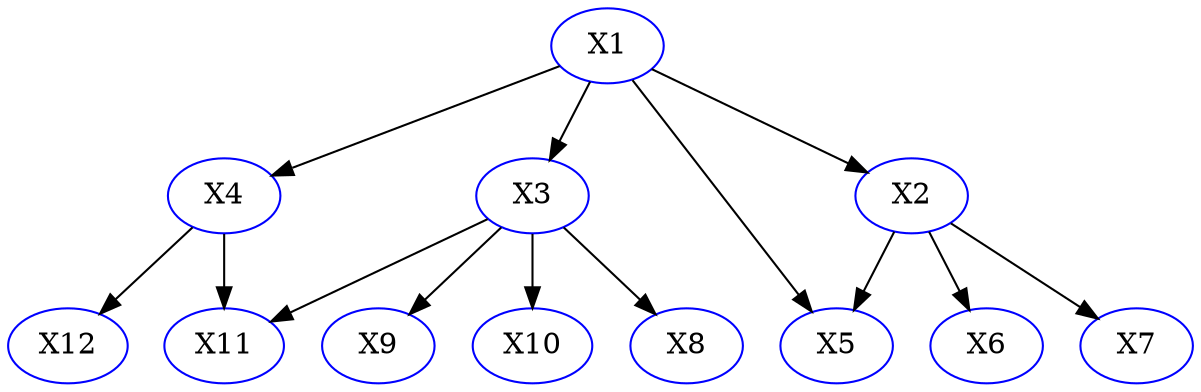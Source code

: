 digraph {
X4 [color = blue]; X9 [color = blue]; X10 [color = blue]; X3 [color = blue]; X1 [color = blue]; X11 [color = blue]; X5 [color = blue]; X6 [color = blue]; X2 [color = blue]; X12 [color = blue]; X8 [color = blue]; X7 [color = blue]; 
subgraph Undirected {
edge [dir=none, color=black]
}

subgraph Directed {
edge [color=black]
X1 -> X3
X2 -> X7
X3 -> X11
X2 -> X5
X2 -> X6
X3 -> X8
X3 -> X9
X4 -> X12
X1 -> X4
X1 -> X2
X4 -> X11
X1 -> X5
X3 -> X10
}

}
